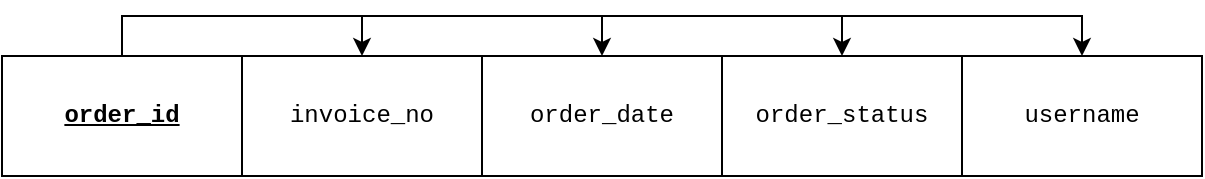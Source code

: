 <mxfile version="21.2.9">
  <diagram name="Page-1" id="MqEHJxqcGR0iH7Ui8UXM">
    <mxGraphModel dx="1900" dy="577" grid="1" gridSize="10" guides="1" tooltips="1" connect="1" arrows="1" fold="1" page="1" pageScale="1" pageWidth="850" pageHeight="1100" math="0" shadow="0">
      <root>
        <mxCell id="0" />
        <mxCell id="1" parent="0" />
        <mxCell id="JPP7-0GU8lm2cm0_T6wu-38" style="edgeStyle=orthogonalEdgeStyle;rounded=0;orthogonalLoop=1;jettySize=auto;html=1;exitX=0.5;exitY=0;exitDx=0;exitDy=0;entryX=0.5;entryY=0;entryDx=0;entryDy=0;" edge="1" parent="1" source="JPP7-0GU8lm2cm0_T6wu-33" target="JPP7-0GU8lm2cm0_T6wu-34">
          <mxGeometry relative="1" as="geometry" />
        </mxCell>
        <mxCell id="JPP7-0GU8lm2cm0_T6wu-39" style="edgeStyle=orthogonalEdgeStyle;rounded=0;orthogonalLoop=1;jettySize=auto;html=1;exitX=0.5;exitY=0;exitDx=0;exitDy=0;entryX=0.5;entryY=0;entryDx=0;entryDy=0;" edge="1" parent="1" source="JPP7-0GU8lm2cm0_T6wu-33" target="JPP7-0GU8lm2cm0_T6wu-35">
          <mxGeometry relative="1" as="geometry" />
        </mxCell>
        <mxCell id="JPP7-0GU8lm2cm0_T6wu-40" style="edgeStyle=orthogonalEdgeStyle;rounded=0;orthogonalLoop=1;jettySize=auto;html=1;exitX=0.5;exitY=0;exitDx=0;exitDy=0;entryX=0.5;entryY=0;entryDx=0;entryDy=0;" edge="1" parent="1" source="JPP7-0GU8lm2cm0_T6wu-33" target="JPP7-0GU8lm2cm0_T6wu-36">
          <mxGeometry relative="1" as="geometry" />
        </mxCell>
        <mxCell id="JPP7-0GU8lm2cm0_T6wu-41" style="edgeStyle=orthogonalEdgeStyle;rounded=0;orthogonalLoop=1;jettySize=auto;html=1;exitX=0.5;exitY=0;exitDx=0;exitDy=0;entryX=0.5;entryY=0;entryDx=0;entryDy=0;" edge="1" parent="1" source="JPP7-0GU8lm2cm0_T6wu-33" target="JPP7-0GU8lm2cm0_T6wu-37">
          <mxGeometry relative="1" as="geometry" />
        </mxCell>
        <mxCell id="JPP7-0GU8lm2cm0_T6wu-33" value="&lt;b&gt;&lt;u&gt;order_id&lt;/u&gt;&lt;/b&gt;" style="rounded=0;whiteSpace=wrap;html=1;fontFamily=Courier New;labelBackgroundColor=none;" vertex="1" parent="1">
          <mxGeometry x="-810" y="80" width="120" height="60" as="geometry" />
        </mxCell>
        <mxCell id="JPP7-0GU8lm2cm0_T6wu-34" value="invoice_no" style="rounded=0;whiteSpace=wrap;html=1;fontFamily=Courier New;labelBackgroundColor=none;" vertex="1" parent="1">
          <mxGeometry x="-690" y="80" width="120" height="60" as="geometry" />
        </mxCell>
        <mxCell id="JPP7-0GU8lm2cm0_T6wu-35" value="order_date" style="rounded=0;whiteSpace=wrap;html=1;fontFamily=Courier New;labelBackgroundColor=none;" vertex="1" parent="1">
          <mxGeometry x="-570" y="80" width="120" height="60" as="geometry" />
        </mxCell>
        <mxCell id="JPP7-0GU8lm2cm0_T6wu-36" value="order_status" style="rounded=0;whiteSpace=wrap;html=1;fontFamily=Courier New;labelBackgroundColor=none;" vertex="1" parent="1">
          <mxGeometry x="-450" y="80" width="120" height="60" as="geometry" />
        </mxCell>
        <mxCell id="JPP7-0GU8lm2cm0_T6wu-37" value="username" style="rounded=0;whiteSpace=wrap;html=1;fontFamily=Courier New;labelBackgroundColor=none;" vertex="1" parent="1">
          <mxGeometry x="-330" y="80" width="120" height="60" as="geometry" />
        </mxCell>
      </root>
    </mxGraphModel>
  </diagram>
</mxfile>
